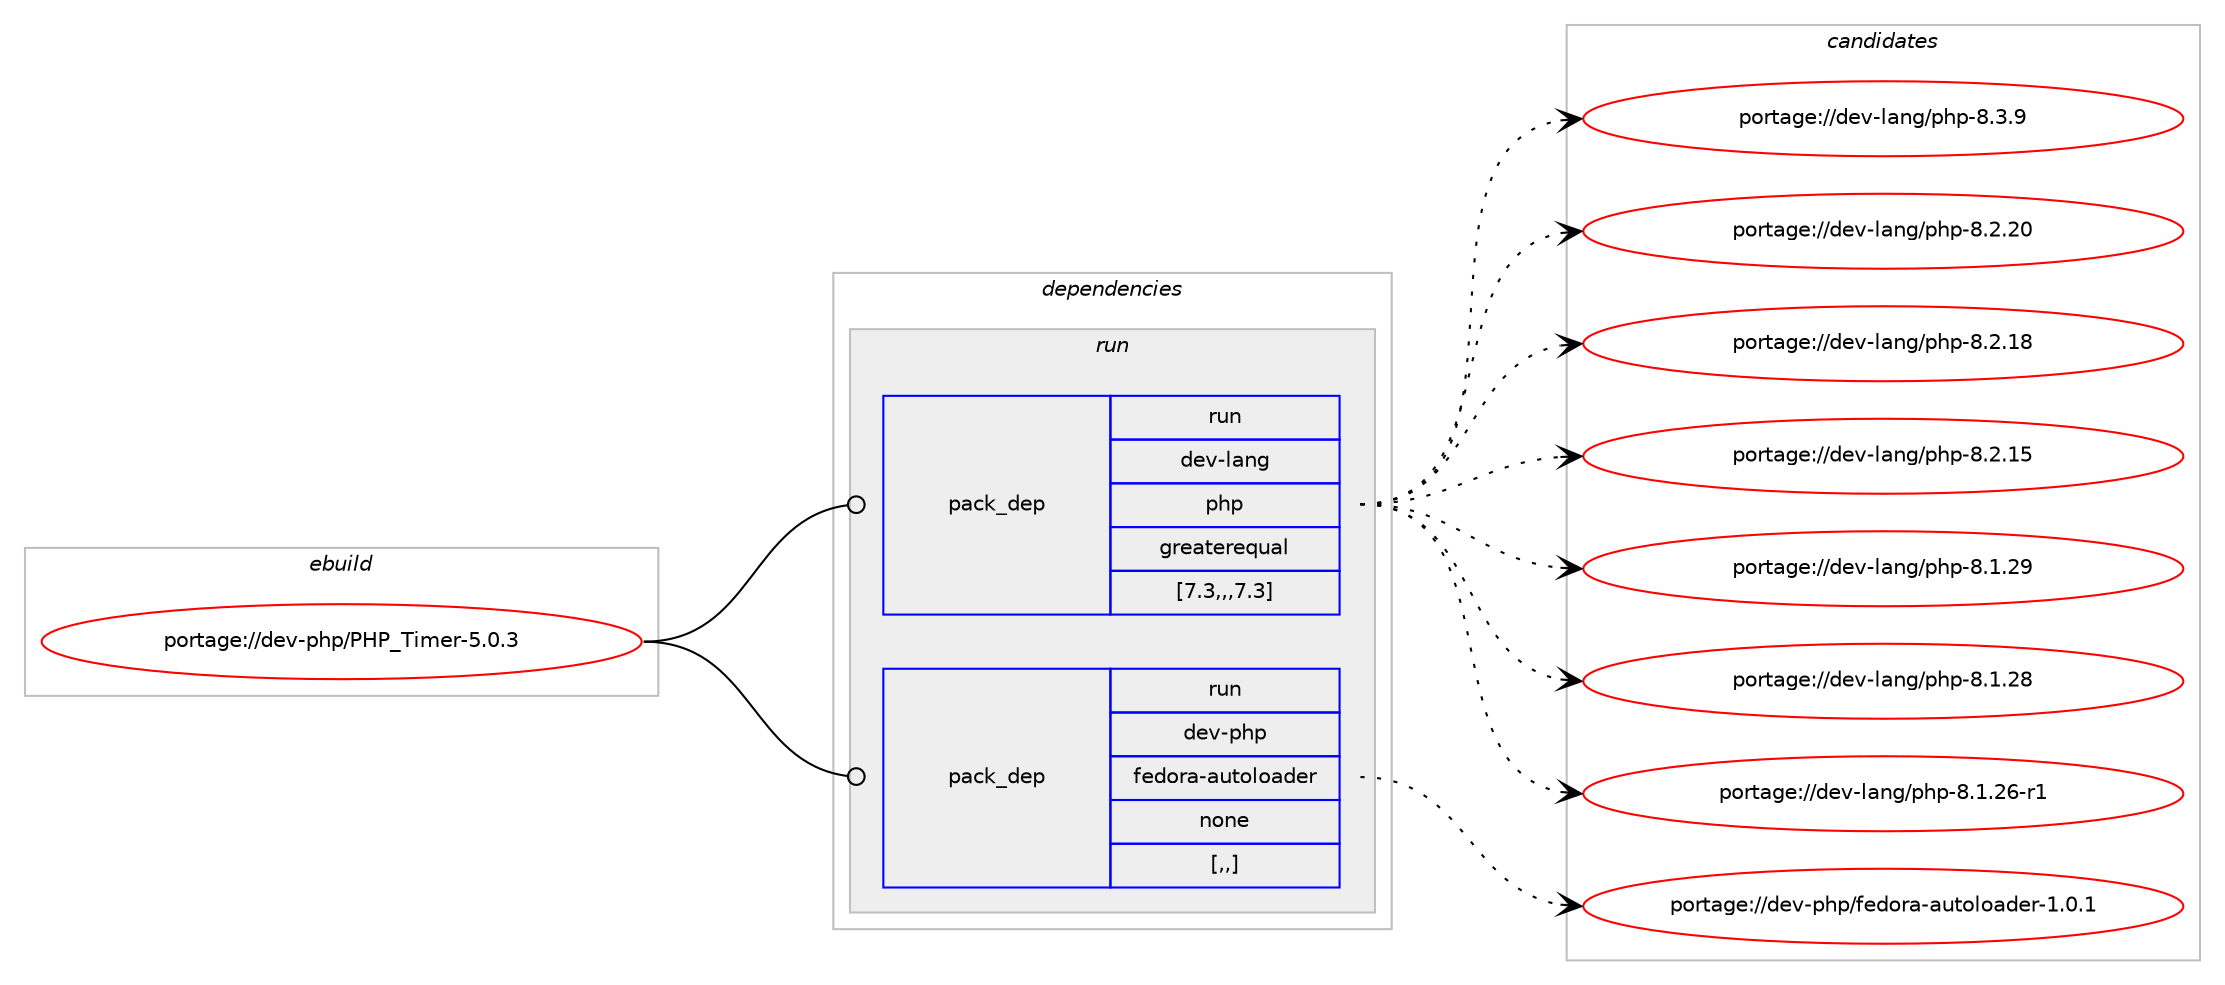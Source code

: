 digraph prolog {

# *************
# Graph options
# *************

newrank=true;
concentrate=true;
compound=true;
graph [rankdir=LR,fontname=Helvetica,fontsize=10,ranksep=1.5];#, ranksep=2.5, nodesep=0.2];
edge  [arrowhead=vee];
node  [fontname=Helvetica,fontsize=10];

# **********
# The ebuild
# **********

subgraph cluster_leftcol {
color=gray;
label=<<i>ebuild</i>>;
id [label="portage://dev-php/PHP_Timer-5.0.3", color=red, width=4, href="../dev-php/PHP_Timer-5.0.3.svg"];
}

# ****************
# The dependencies
# ****************

subgraph cluster_midcol {
color=gray;
label=<<i>dependencies</i>>;
subgraph cluster_compile {
fillcolor="#eeeeee";
style=filled;
label=<<i>compile</i>>;
}
subgraph cluster_compileandrun {
fillcolor="#eeeeee";
style=filled;
label=<<i>compile and run</i>>;
}
subgraph cluster_run {
fillcolor="#eeeeee";
style=filled;
label=<<i>run</i>>;
subgraph pack108206 {
dependency139501 [label=<<TABLE BORDER="0" CELLBORDER="1" CELLSPACING="0" CELLPADDING="4" WIDTH="220"><TR><TD ROWSPAN="6" CELLPADDING="30">pack_dep</TD></TR><TR><TD WIDTH="110">run</TD></TR><TR><TD>dev-lang</TD></TR><TR><TD>php</TD></TR><TR><TD>greaterequal</TD></TR><TR><TD>[7.3,,,7.3]</TD></TR></TABLE>>, shape=none, color=blue];
}
id:e -> dependency139501:w [weight=20,style="solid",arrowhead="odot"];
subgraph pack108207 {
dependency139502 [label=<<TABLE BORDER="0" CELLBORDER="1" CELLSPACING="0" CELLPADDING="4" WIDTH="220"><TR><TD ROWSPAN="6" CELLPADDING="30">pack_dep</TD></TR><TR><TD WIDTH="110">run</TD></TR><TR><TD>dev-php</TD></TR><TR><TD>fedora-autoloader</TD></TR><TR><TD>none</TD></TR><TR><TD>[,,]</TD></TR></TABLE>>, shape=none, color=blue];
}
id:e -> dependency139502:w [weight=20,style="solid",arrowhead="odot"];
}
}

# **************
# The candidates
# **************

subgraph cluster_choices {
rank=same;
color=gray;
label=<<i>candidates</i>>;

subgraph choice108206 {
color=black;
nodesep=1;
choice100101118451089711010347112104112455646514657 [label="portage://dev-lang/php-8.3.9", color=red, width=4,href="../dev-lang/php-8.3.9.svg"];
choice10010111845108971101034711210411245564650465048 [label="portage://dev-lang/php-8.2.20", color=red, width=4,href="../dev-lang/php-8.2.20.svg"];
choice10010111845108971101034711210411245564650464956 [label="portage://dev-lang/php-8.2.18", color=red, width=4,href="../dev-lang/php-8.2.18.svg"];
choice10010111845108971101034711210411245564650464953 [label="portage://dev-lang/php-8.2.15", color=red, width=4,href="../dev-lang/php-8.2.15.svg"];
choice10010111845108971101034711210411245564649465057 [label="portage://dev-lang/php-8.1.29", color=red, width=4,href="../dev-lang/php-8.1.29.svg"];
choice10010111845108971101034711210411245564649465056 [label="portage://dev-lang/php-8.1.28", color=red, width=4,href="../dev-lang/php-8.1.28.svg"];
choice100101118451089711010347112104112455646494650544511449 [label="portage://dev-lang/php-8.1.26-r1", color=red, width=4,href="../dev-lang/php-8.1.26-r1.svg"];
dependency139501:e -> choice100101118451089711010347112104112455646514657:w [style=dotted,weight="100"];
dependency139501:e -> choice10010111845108971101034711210411245564650465048:w [style=dotted,weight="100"];
dependency139501:e -> choice10010111845108971101034711210411245564650464956:w [style=dotted,weight="100"];
dependency139501:e -> choice10010111845108971101034711210411245564650464953:w [style=dotted,weight="100"];
dependency139501:e -> choice10010111845108971101034711210411245564649465057:w [style=dotted,weight="100"];
dependency139501:e -> choice10010111845108971101034711210411245564649465056:w [style=dotted,weight="100"];
dependency139501:e -> choice100101118451089711010347112104112455646494650544511449:w [style=dotted,weight="100"];
}
subgraph choice108207 {
color=black;
nodesep=1;
choice100101118451121041124710210110011111497459711711611110811197100101114454946484649 [label="portage://dev-php/fedora-autoloader-1.0.1", color=red, width=4,href="../dev-php/fedora-autoloader-1.0.1.svg"];
dependency139502:e -> choice100101118451121041124710210110011111497459711711611110811197100101114454946484649:w [style=dotted,weight="100"];
}
}

}
